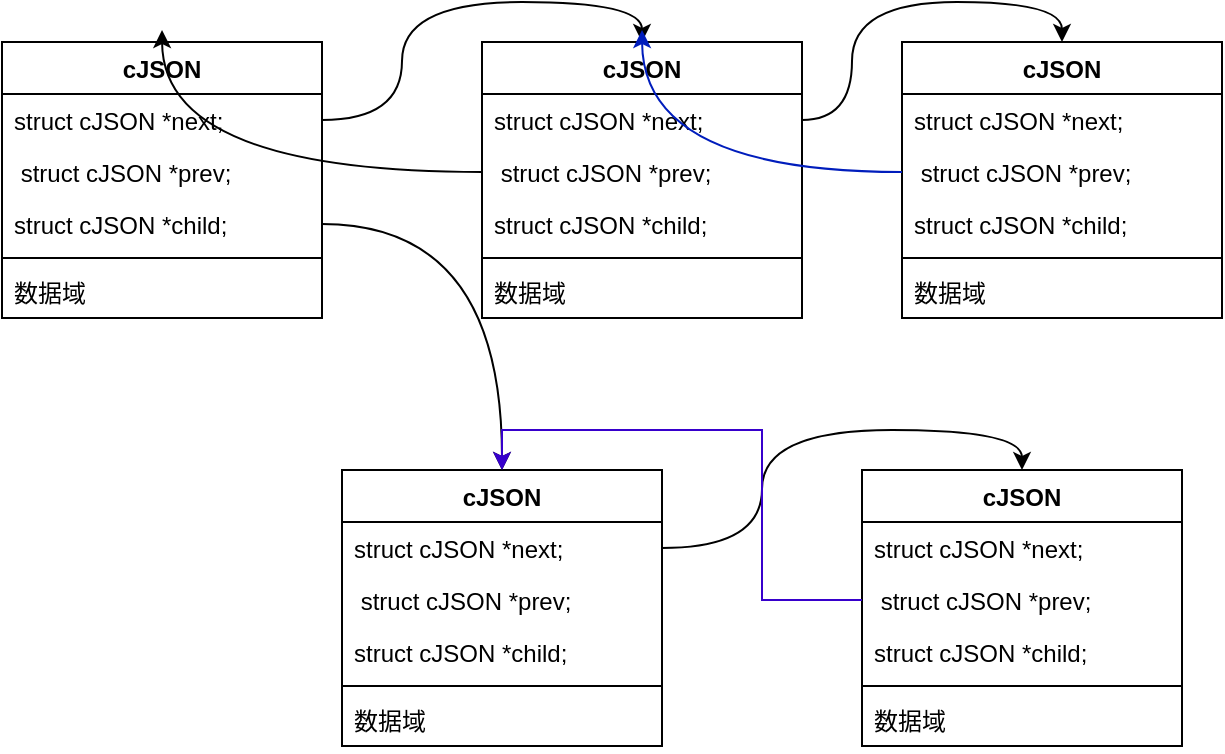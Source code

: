 <mxfile version="13.10.6" type="device"><diagram id="C5RBs43oDa-KdzZeNtuy" name="Page-1"><mxGraphModel dx="1422" dy="748" grid="1" gridSize="10" guides="1" tooltips="1" connect="1" arrows="1" fold="1" page="1" pageScale="1" pageWidth="827" pageHeight="1169" math="0" shadow="0"><root><mxCell id="WIyWlLk6GJQsqaUBKTNV-0"/><mxCell id="WIyWlLk6GJQsqaUBKTNV-1" parent="WIyWlLk6GJQsqaUBKTNV-0"/><mxCell id="3QqJFTnmaTcWyW-jZUtV-4" value="cJSON" style="swimlane;fontStyle=1;align=center;verticalAlign=top;childLayout=stackLayout;horizontal=1;startSize=26;horizontalStack=0;resizeParent=1;resizeParentMax=0;resizeLast=0;collapsible=1;marginBottom=0;" vertex="1" parent="WIyWlLk6GJQsqaUBKTNV-1"><mxGeometry x="70" y="116" width="160" height="138" as="geometry"/></mxCell><mxCell id="3QqJFTnmaTcWyW-jZUtV-5" value="struct cJSON *next;" style="text;strokeColor=none;fillColor=none;align=left;verticalAlign=top;spacingLeft=4;spacingRight=4;overflow=hidden;rotatable=0;points=[[0,0.5],[1,0.5]];portConstraint=eastwest;" vertex="1" parent="3QqJFTnmaTcWyW-jZUtV-4"><mxGeometry y="26" width="160" height="26" as="geometry"/></mxCell><mxCell id="3QqJFTnmaTcWyW-jZUtV-7" value=" struct cJSON *prev;" style="text;strokeColor=none;fillColor=none;align=left;verticalAlign=top;spacingLeft=4;spacingRight=4;overflow=hidden;rotatable=0;points=[[0,0.5],[1,0.5]];portConstraint=eastwest;" vertex="1" parent="3QqJFTnmaTcWyW-jZUtV-4"><mxGeometry y="52" width="160" height="26" as="geometry"/></mxCell><mxCell id="3QqJFTnmaTcWyW-jZUtV-8" value="struct cJSON *child;" style="text;strokeColor=none;fillColor=none;align=left;verticalAlign=top;spacingLeft=4;spacingRight=4;overflow=hidden;rotatable=0;points=[[0,0.5],[1,0.5]];portConstraint=eastwest;" vertex="1" parent="3QqJFTnmaTcWyW-jZUtV-4"><mxGeometry y="78" width="160" height="26" as="geometry"/></mxCell><mxCell id="3QqJFTnmaTcWyW-jZUtV-6" value="" style="line;strokeWidth=1;fillColor=none;align=left;verticalAlign=middle;spacingTop=-1;spacingLeft=3;spacingRight=3;rotatable=0;labelPosition=right;points=[];portConstraint=eastwest;" vertex="1" parent="3QqJFTnmaTcWyW-jZUtV-4"><mxGeometry y="104" width="160" height="8" as="geometry"/></mxCell><mxCell id="3QqJFTnmaTcWyW-jZUtV-9" value="数据域" style="text;strokeColor=none;fillColor=none;align=left;verticalAlign=top;spacingLeft=4;spacingRight=4;overflow=hidden;rotatable=0;points=[[0,0.5],[1,0.5]];portConstraint=eastwest;" vertex="1" parent="3QqJFTnmaTcWyW-jZUtV-4"><mxGeometry y="112" width="160" height="26" as="geometry"/></mxCell><mxCell id="3QqJFTnmaTcWyW-jZUtV-10" value="cJSON" style="swimlane;fontStyle=1;align=center;verticalAlign=top;childLayout=stackLayout;horizontal=1;startSize=26;horizontalStack=0;resizeParent=1;resizeParentMax=0;resizeLast=0;collapsible=1;marginBottom=0;" vertex="1" parent="WIyWlLk6GJQsqaUBKTNV-1"><mxGeometry x="310" y="116" width="160" height="138" as="geometry"/></mxCell><mxCell id="3QqJFTnmaTcWyW-jZUtV-11" value="struct cJSON *next;" style="text;strokeColor=none;fillColor=none;align=left;verticalAlign=top;spacingLeft=4;spacingRight=4;overflow=hidden;rotatable=0;points=[[0,0.5],[1,0.5]];portConstraint=eastwest;" vertex="1" parent="3QqJFTnmaTcWyW-jZUtV-10"><mxGeometry y="26" width="160" height="26" as="geometry"/></mxCell><mxCell id="3QqJFTnmaTcWyW-jZUtV-12" value=" struct cJSON *prev;" style="text;strokeColor=none;fillColor=none;align=left;verticalAlign=top;spacingLeft=4;spacingRight=4;overflow=hidden;rotatable=0;points=[[0,0.5],[1,0.5]];portConstraint=eastwest;" vertex="1" parent="3QqJFTnmaTcWyW-jZUtV-10"><mxGeometry y="52" width="160" height="26" as="geometry"/></mxCell><mxCell id="3QqJFTnmaTcWyW-jZUtV-13" value="struct cJSON *child;" style="text;strokeColor=none;fillColor=none;align=left;verticalAlign=top;spacingLeft=4;spacingRight=4;overflow=hidden;rotatable=0;points=[[0,0.5],[1,0.5]];portConstraint=eastwest;" vertex="1" parent="3QqJFTnmaTcWyW-jZUtV-10"><mxGeometry y="78" width="160" height="26" as="geometry"/></mxCell><mxCell id="3QqJFTnmaTcWyW-jZUtV-14" value="" style="line;strokeWidth=1;fillColor=none;align=left;verticalAlign=middle;spacingTop=-1;spacingLeft=3;spacingRight=3;rotatable=0;labelPosition=right;points=[];portConstraint=eastwest;" vertex="1" parent="3QqJFTnmaTcWyW-jZUtV-10"><mxGeometry y="104" width="160" height="8" as="geometry"/></mxCell><mxCell id="3QqJFTnmaTcWyW-jZUtV-15" value="数据域" style="text;strokeColor=none;fillColor=none;align=left;verticalAlign=top;spacingLeft=4;spacingRight=4;overflow=hidden;rotatable=0;points=[[0,0.5],[1,0.5]];portConstraint=eastwest;" vertex="1" parent="3QqJFTnmaTcWyW-jZUtV-10"><mxGeometry y="112" width="160" height="26" as="geometry"/></mxCell><mxCell id="3QqJFTnmaTcWyW-jZUtV-16" value="cJSON" style="swimlane;fontStyle=1;align=center;verticalAlign=top;childLayout=stackLayout;horizontal=1;startSize=26;horizontalStack=0;resizeParent=1;resizeParentMax=0;resizeLast=0;collapsible=1;marginBottom=0;" vertex="1" parent="WIyWlLk6GJQsqaUBKTNV-1"><mxGeometry x="240" y="330" width="160" height="138" as="geometry"/></mxCell><mxCell id="3QqJFTnmaTcWyW-jZUtV-17" value="struct cJSON *next;" style="text;strokeColor=none;fillColor=none;align=left;verticalAlign=top;spacingLeft=4;spacingRight=4;overflow=hidden;rotatable=0;points=[[0,0.5],[1,0.5]];portConstraint=eastwest;" vertex="1" parent="3QqJFTnmaTcWyW-jZUtV-16"><mxGeometry y="26" width="160" height="26" as="geometry"/></mxCell><mxCell id="3QqJFTnmaTcWyW-jZUtV-18" value=" struct cJSON *prev;" style="text;strokeColor=none;fillColor=none;align=left;verticalAlign=top;spacingLeft=4;spacingRight=4;overflow=hidden;rotatable=0;points=[[0,0.5],[1,0.5]];portConstraint=eastwest;" vertex="1" parent="3QqJFTnmaTcWyW-jZUtV-16"><mxGeometry y="52" width="160" height="26" as="geometry"/></mxCell><mxCell id="3QqJFTnmaTcWyW-jZUtV-19" value="struct cJSON *child;" style="text;strokeColor=none;fillColor=none;align=left;verticalAlign=top;spacingLeft=4;spacingRight=4;overflow=hidden;rotatable=0;points=[[0,0.5],[1,0.5]];portConstraint=eastwest;" vertex="1" parent="3QqJFTnmaTcWyW-jZUtV-16"><mxGeometry y="78" width="160" height="26" as="geometry"/></mxCell><mxCell id="3QqJFTnmaTcWyW-jZUtV-20" value="" style="line;strokeWidth=1;fillColor=none;align=left;verticalAlign=middle;spacingTop=-1;spacingLeft=3;spacingRight=3;rotatable=0;labelPosition=right;points=[];portConstraint=eastwest;" vertex="1" parent="3QqJFTnmaTcWyW-jZUtV-16"><mxGeometry y="104" width="160" height="8" as="geometry"/></mxCell><mxCell id="3QqJFTnmaTcWyW-jZUtV-21" value="数据域" style="text;strokeColor=none;fillColor=none;align=left;verticalAlign=top;spacingLeft=4;spacingRight=4;overflow=hidden;rotatable=0;points=[[0,0.5],[1,0.5]];portConstraint=eastwest;" vertex="1" parent="3QqJFTnmaTcWyW-jZUtV-16"><mxGeometry y="112" width="160" height="26" as="geometry"/></mxCell><mxCell id="3QqJFTnmaTcWyW-jZUtV-22" value="cJSON" style="swimlane;fontStyle=1;align=center;verticalAlign=top;childLayout=stackLayout;horizontal=1;startSize=26;horizontalStack=0;resizeParent=1;resizeParentMax=0;resizeLast=0;collapsible=1;marginBottom=0;" vertex="1" parent="WIyWlLk6GJQsqaUBKTNV-1"><mxGeometry x="520" y="116" width="160" height="138" as="geometry"/></mxCell><mxCell id="3QqJFTnmaTcWyW-jZUtV-23" value="struct cJSON *next;" style="text;strokeColor=none;fillColor=none;align=left;verticalAlign=top;spacingLeft=4;spacingRight=4;overflow=hidden;rotatable=0;points=[[0,0.5],[1,0.5]];portConstraint=eastwest;" vertex="1" parent="3QqJFTnmaTcWyW-jZUtV-22"><mxGeometry y="26" width="160" height="26" as="geometry"/></mxCell><mxCell id="3QqJFTnmaTcWyW-jZUtV-24" value=" struct cJSON *prev;" style="text;strokeColor=none;fillColor=none;align=left;verticalAlign=top;spacingLeft=4;spacingRight=4;overflow=hidden;rotatable=0;points=[[0,0.5],[1,0.5]];portConstraint=eastwest;" vertex="1" parent="3QqJFTnmaTcWyW-jZUtV-22"><mxGeometry y="52" width="160" height="26" as="geometry"/></mxCell><mxCell id="3QqJFTnmaTcWyW-jZUtV-25" value="struct cJSON *child;" style="text;strokeColor=none;fillColor=none;align=left;verticalAlign=top;spacingLeft=4;spacingRight=4;overflow=hidden;rotatable=0;points=[[0,0.5],[1,0.5]];portConstraint=eastwest;" vertex="1" parent="3QqJFTnmaTcWyW-jZUtV-22"><mxGeometry y="78" width="160" height="26" as="geometry"/></mxCell><mxCell id="3QqJFTnmaTcWyW-jZUtV-26" value="" style="line;strokeWidth=1;fillColor=none;align=left;verticalAlign=middle;spacingTop=-1;spacingLeft=3;spacingRight=3;rotatable=0;labelPosition=right;points=[];portConstraint=eastwest;" vertex="1" parent="3QqJFTnmaTcWyW-jZUtV-22"><mxGeometry y="104" width="160" height="8" as="geometry"/></mxCell><mxCell id="3QqJFTnmaTcWyW-jZUtV-27" value="数据域" style="text;strokeColor=none;fillColor=none;align=left;verticalAlign=top;spacingLeft=4;spacingRight=4;overflow=hidden;rotatable=0;points=[[0,0.5],[1,0.5]];portConstraint=eastwest;" vertex="1" parent="3QqJFTnmaTcWyW-jZUtV-22"><mxGeometry y="112" width="160" height="26" as="geometry"/></mxCell><mxCell id="3QqJFTnmaTcWyW-jZUtV-33" style="edgeStyle=orthogonalEdgeStyle;rounded=0;orthogonalLoop=1;jettySize=auto;html=1;exitX=1;exitY=0.5;exitDx=0;exitDy=0;entryX=0.5;entryY=0;entryDx=0;entryDy=0;elbow=vertical;curved=1;" edge="1" parent="WIyWlLk6GJQsqaUBKTNV-1" source="3QqJFTnmaTcWyW-jZUtV-8" target="3QqJFTnmaTcWyW-jZUtV-16"><mxGeometry relative="1" as="geometry"/></mxCell><mxCell id="3QqJFTnmaTcWyW-jZUtV-36" value="cJSON" style="swimlane;fontStyle=1;align=center;verticalAlign=top;childLayout=stackLayout;horizontal=1;startSize=26;horizontalStack=0;resizeParent=1;resizeParentMax=0;resizeLast=0;collapsible=1;marginBottom=0;" vertex="1" parent="WIyWlLk6GJQsqaUBKTNV-1"><mxGeometry x="500" y="330" width="160" height="138" as="geometry"/></mxCell><mxCell id="3QqJFTnmaTcWyW-jZUtV-37" value="struct cJSON *next;" style="text;strokeColor=none;fillColor=none;align=left;verticalAlign=top;spacingLeft=4;spacingRight=4;overflow=hidden;rotatable=0;points=[[0,0.5],[1,0.5]];portConstraint=eastwest;" vertex="1" parent="3QqJFTnmaTcWyW-jZUtV-36"><mxGeometry y="26" width="160" height="26" as="geometry"/></mxCell><mxCell id="3QqJFTnmaTcWyW-jZUtV-38" value=" struct cJSON *prev;" style="text;strokeColor=none;fillColor=none;align=left;verticalAlign=top;spacingLeft=4;spacingRight=4;overflow=hidden;rotatable=0;points=[[0,0.5],[1,0.5]];portConstraint=eastwest;" vertex="1" parent="3QqJFTnmaTcWyW-jZUtV-36"><mxGeometry y="52" width="160" height="26" as="geometry"/></mxCell><mxCell id="3QqJFTnmaTcWyW-jZUtV-39" value="struct cJSON *child;" style="text;strokeColor=none;fillColor=none;align=left;verticalAlign=top;spacingLeft=4;spacingRight=4;overflow=hidden;rotatable=0;points=[[0,0.5],[1,0.5]];portConstraint=eastwest;" vertex="1" parent="3QqJFTnmaTcWyW-jZUtV-36"><mxGeometry y="78" width="160" height="26" as="geometry"/></mxCell><mxCell id="3QqJFTnmaTcWyW-jZUtV-40" value="" style="line;strokeWidth=1;fillColor=none;align=left;verticalAlign=middle;spacingTop=-1;spacingLeft=3;spacingRight=3;rotatable=0;labelPosition=right;points=[];portConstraint=eastwest;" vertex="1" parent="3QqJFTnmaTcWyW-jZUtV-36"><mxGeometry y="104" width="160" height="8" as="geometry"/></mxCell><mxCell id="3QqJFTnmaTcWyW-jZUtV-41" value="数据域" style="text;strokeColor=none;fillColor=none;align=left;verticalAlign=top;spacingLeft=4;spacingRight=4;overflow=hidden;rotatable=0;points=[[0,0.5],[1,0.5]];portConstraint=eastwest;" vertex="1" parent="3QqJFTnmaTcWyW-jZUtV-36"><mxGeometry y="112" width="160" height="26" as="geometry"/></mxCell><mxCell id="3QqJFTnmaTcWyW-jZUtV-43" style="edgeStyle=orthogonalEdgeStyle;rounded=0;orthogonalLoop=1;jettySize=auto;html=1;exitX=1;exitY=0.5;exitDx=0;exitDy=0;entryX=0.5;entryY=0;entryDx=0;entryDy=0;curved=1;" edge="1" parent="WIyWlLk6GJQsqaUBKTNV-1" source="3QqJFTnmaTcWyW-jZUtV-5" target="3QqJFTnmaTcWyW-jZUtV-10"><mxGeometry relative="1" as="geometry"/></mxCell><mxCell id="3QqJFTnmaTcWyW-jZUtV-44" style="edgeStyle=orthogonalEdgeStyle;curved=1;rounded=0;orthogonalLoop=1;jettySize=auto;html=1;exitX=1;exitY=0.5;exitDx=0;exitDy=0;entryX=0.5;entryY=0;entryDx=0;entryDy=0;" edge="1" parent="WIyWlLk6GJQsqaUBKTNV-1" source="3QqJFTnmaTcWyW-jZUtV-11" target="3QqJFTnmaTcWyW-jZUtV-22"><mxGeometry relative="1" as="geometry"/></mxCell><mxCell id="3QqJFTnmaTcWyW-jZUtV-45" style="edgeStyle=orthogonalEdgeStyle;rounded=0;orthogonalLoop=1;jettySize=auto;html=1;exitX=0;exitY=0.5;exitDx=0;exitDy=0;fillColor=#0050ef;strokeColor=#001DBC;elbow=vertical;curved=1;" edge="1" parent="WIyWlLk6GJQsqaUBKTNV-1" source="3QqJFTnmaTcWyW-jZUtV-24"><mxGeometry relative="1" as="geometry"><mxPoint x="390" y="110" as="targetPoint"/></mxGeometry></mxCell><mxCell id="3QqJFTnmaTcWyW-jZUtV-46" style="edgeStyle=orthogonalEdgeStyle;curved=1;rounded=0;orthogonalLoop=1;jettySize=auto;html=1;exitX=0;exitY=0.5;exitDx=0;exitDy=0;" edge="1" parent="WIyWlLk6GJQsqaUBKTNV-1" source="3QqJFTnmaTcWyW-jZUtV-12"><mxGeometry relative="1" as="geometry"><mxPoint x="150" y="110" as="targetPoint"/></mxGeometry></mxCell><mxCell id="3QqJFTnmaTcWyW-jZUtV-47" style="edgeStyle=orthogonalEdgeStyle;curved=1;rounded=0;orthogonalLoop=1;jettySize=auto;html=1;exitX=1;exitY=0.5;exitDx=0;exitDy=0;entryX=0.5;entryY=0;entryDx=0;entryDy=0;" edge="1" parent="WIyWlLk6GJQsqaUBKTNV-1" source="3QqJFTnmaTcWyW-jZUtV-17" target="3QqJFTnmaTcWyW-jZUtV-36"><mxGeometry relative="1" as="geometry"/></mxCell><mxCell id="3QqJFTnmaTcWyW-jZUtV-48" style="edgeStyle=orthogonalEdgeStyle;rounded=0;orthogonalLoop=1;jettySize=auto;html=1;exitX=0;exitY=0.5;exitDx=0;exitDy=0;entryX=0.5;entryY=0;entryDx=0;entryDy=0;fillColor=#6a00ff;strokeColor=#3700CC;" edge="1" parent="WIyWlLk6GJQsqaUBKTNV-1" source="3QqJFTnmaTcWyW-jZUtV-38" target="3QqJFTnmaTcWyW-jZUtV-16"><mxGeometry relative="1" as="geometry"/></mxCell></root></mxGraphModel></diagram></mxfile>